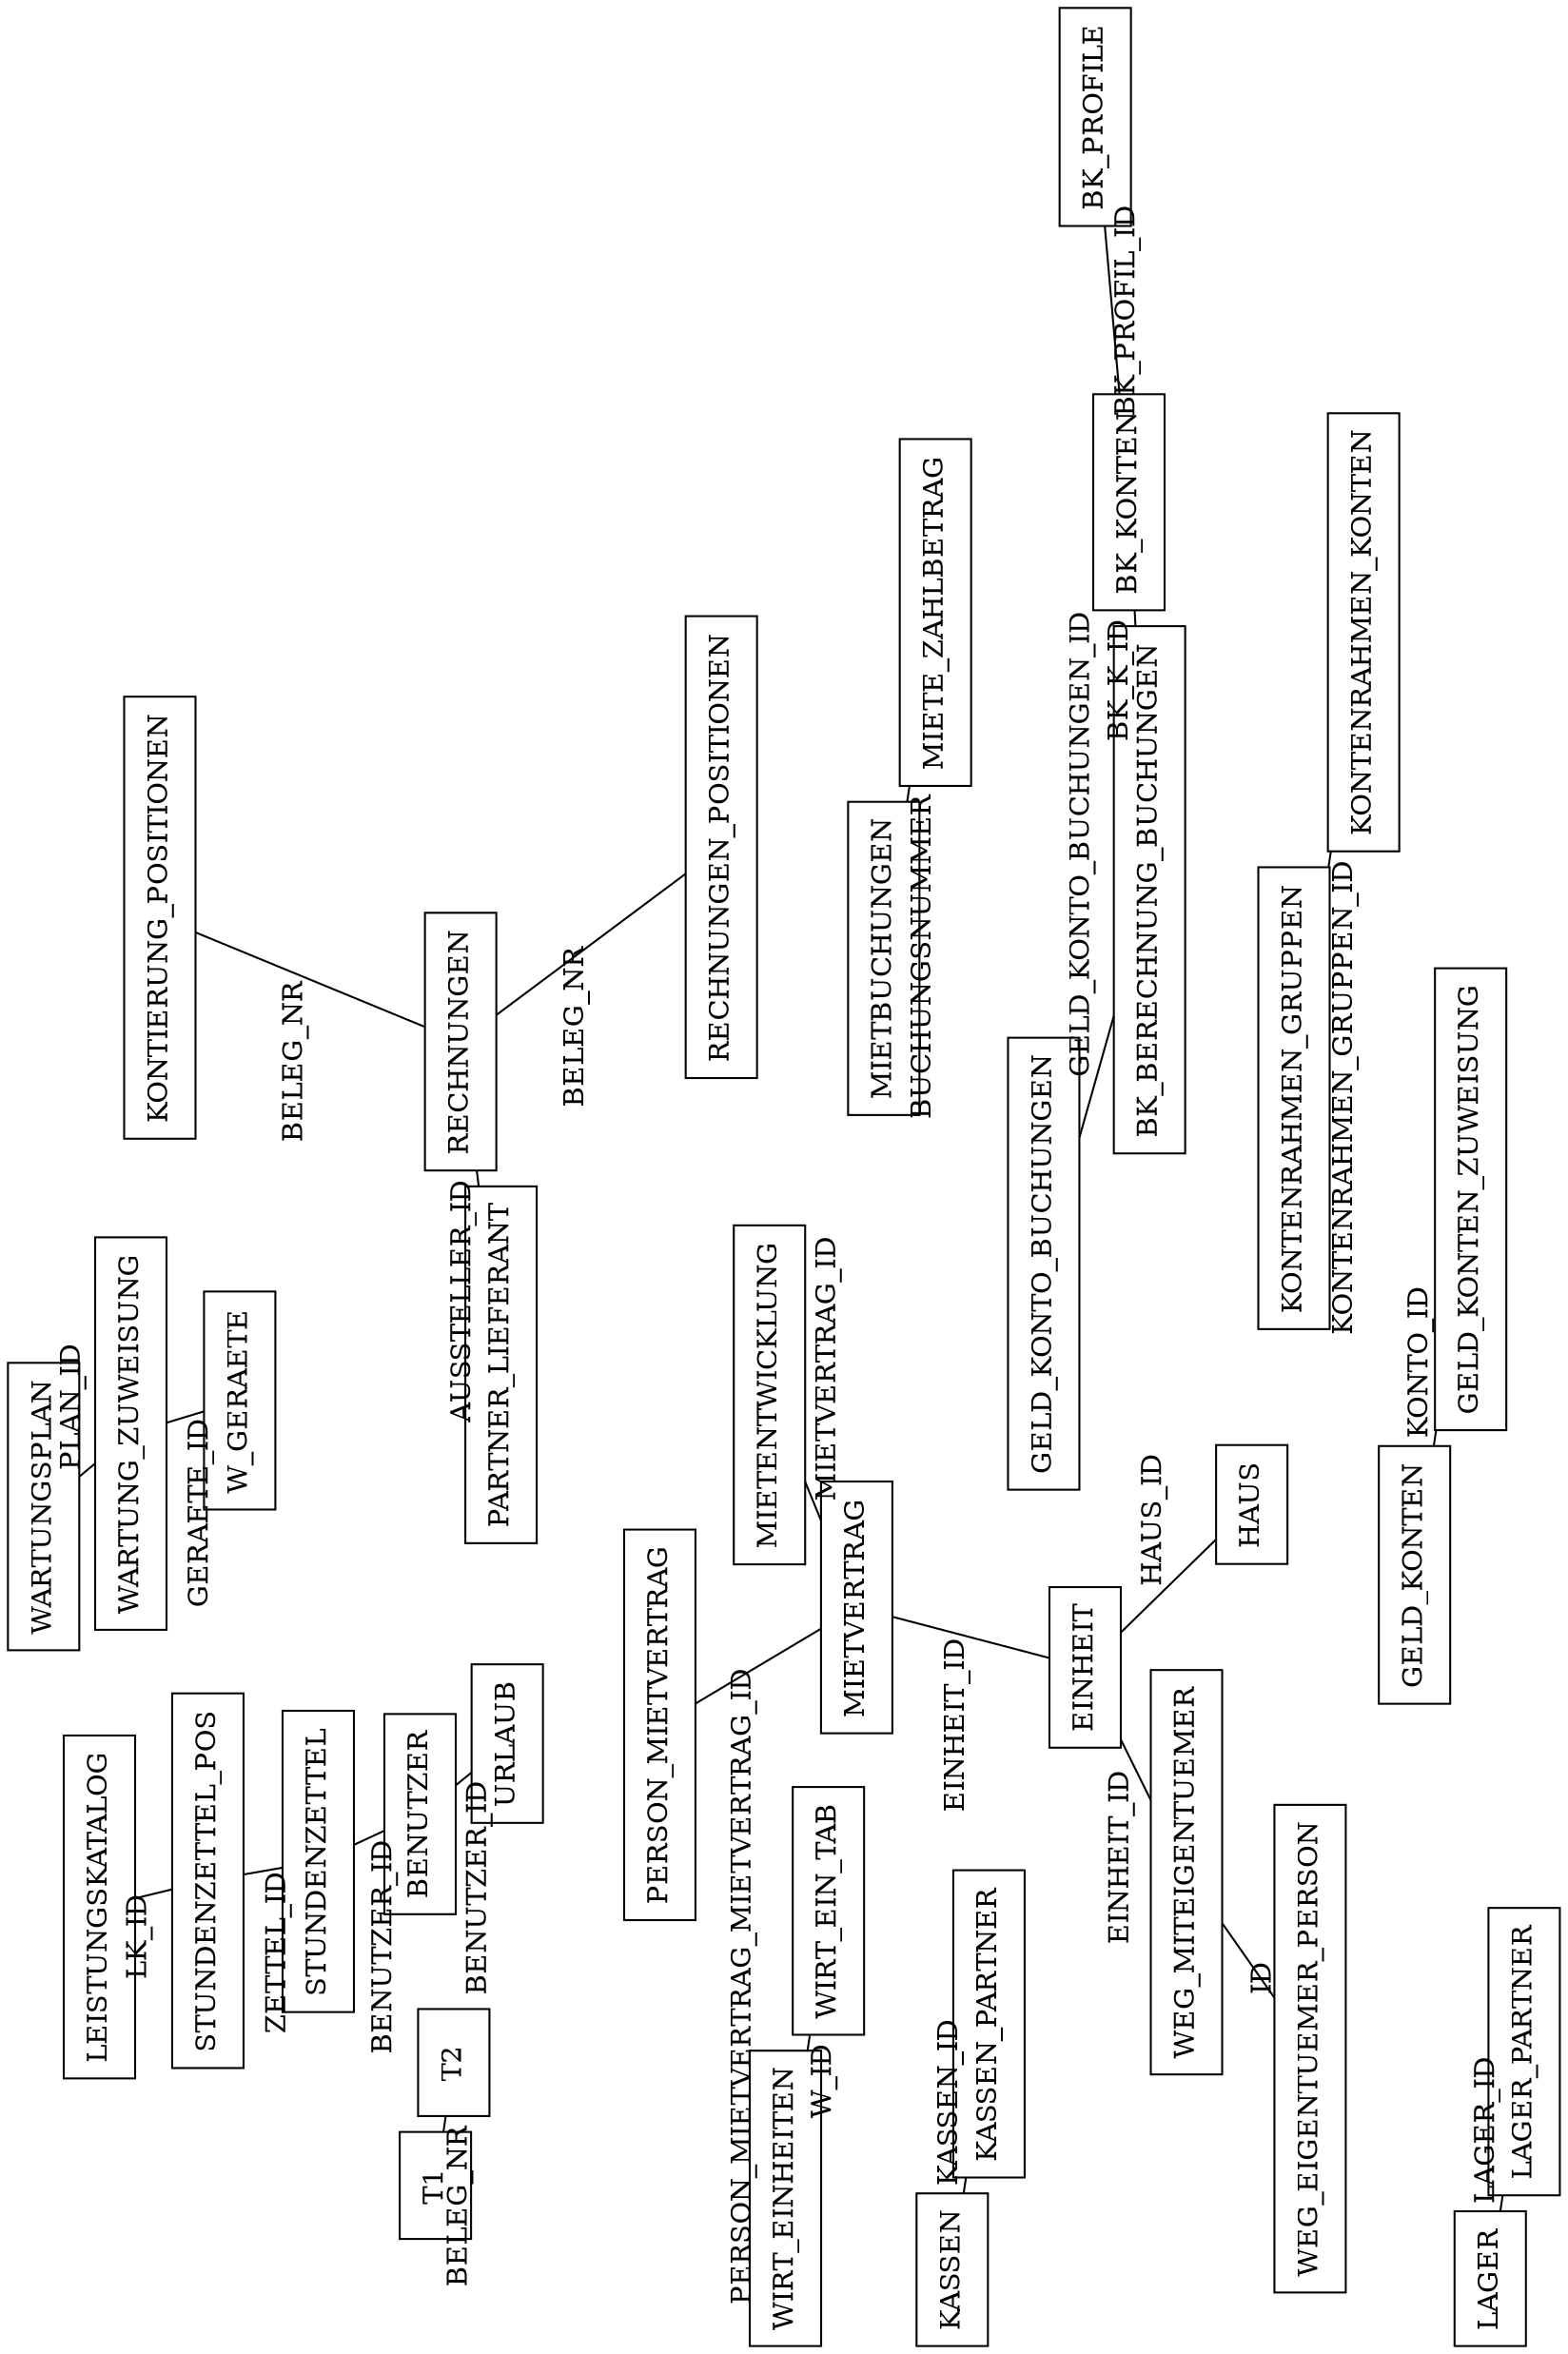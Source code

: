 graph berlussimo
{
//ratio = 0.71; //1.41
//size = 10;
layout=neato;
//size="11.7,8.27";
overlap=false;
splines=true;
pack=true;
//start="MIETVERTRAG";
sep=0.3;
orientation=landscape

node [shape = rectangle];
edge[len=2]
GELD_KONTEN -- GELD_KONTEN_ZUWEISUNG[label="KONTO_ID"];
EINHEIT -- HAUS[label="HAUS_ID"];
EINHEIT -- WEG_MITEIGENTUEMER[label="EINHEIT_ID"];
EINHEIT -- MIETVERTRAG[label="EINHEIT_ID"];
MIETVERTRAG -- PERSON_MIETVERTRAG[label="PERSON_MIETVERTRAG_MIETVERTRAG_ID"];
PARTNER_LIEFERANT -- RECHNUNGEN[label="AUSSTELLER_ID"];
RECHNUNGEN -- RECHNUNGEN_POSITIONEN[label="BELEG_NR"];
LAGER -- LAGER_PARTNER[label="LAGER_ID"];
STUNDENZETTEL -- STUNDENZETTEL_POS[label="ZETTEL_ID"];
WIRT_EINHEITEN -- WIRT_EIN_TAB[label="W_ID"];
KONTIERUNG_POSITIONEN -- RECHNUNGEN[label="BELEG_NR"];
T1 -- T2[label="BELEG_NR"];
BK_KONTEN -- BK_PROFILE[label="BK_PROFIL_ID"];
BK_BERECHNUNG_BUCHUNGEN -- BK_KONTEN[label="BK_K_ID"];
BK_BERECHNUNG_BUCHUNGEN -- GELD_KONTO_BUCHUNGEN[label="GELD_KONTO_BUCHUNGEN_ID"];
BENUTZER -- STUNDENZETTEL[label="BENUTZER_ID"];
LEISTUNGSKATALOG -- STUNDENZETTEL_POS[label="LK_ID"];
MIETENTWICKLUNG -- MIETVERTRAG[label="MIETVERTRAG_ID"];
KASSEN -- KASSEN_PARTNER[label="KASSEN_ID"];
WARTUNGSPLAN -- WARTUNG_ZUWEISUNG[label="PLAN_ID"];
WARTUNG_ZUWEISUNG -- W_GERAETE[label="GERAETE_ID"];
MIETBUCHUNGEN -- MIETE_ZAHLBETRAG[label="BUCHUNGSNUMMER"];
BENUTZER -- URLAUB[label="BENUTZER_ID"];
KONTENRAHMEN_GRUPPEN -- KONTENRAHMEN_KONTEN[label="KONTENRAHMEN_GRUPPEN_ID"];
WEG_EIGENTUEMER_PERSON -- WEG_MITEIGENTUEMER[label="ID"];
}